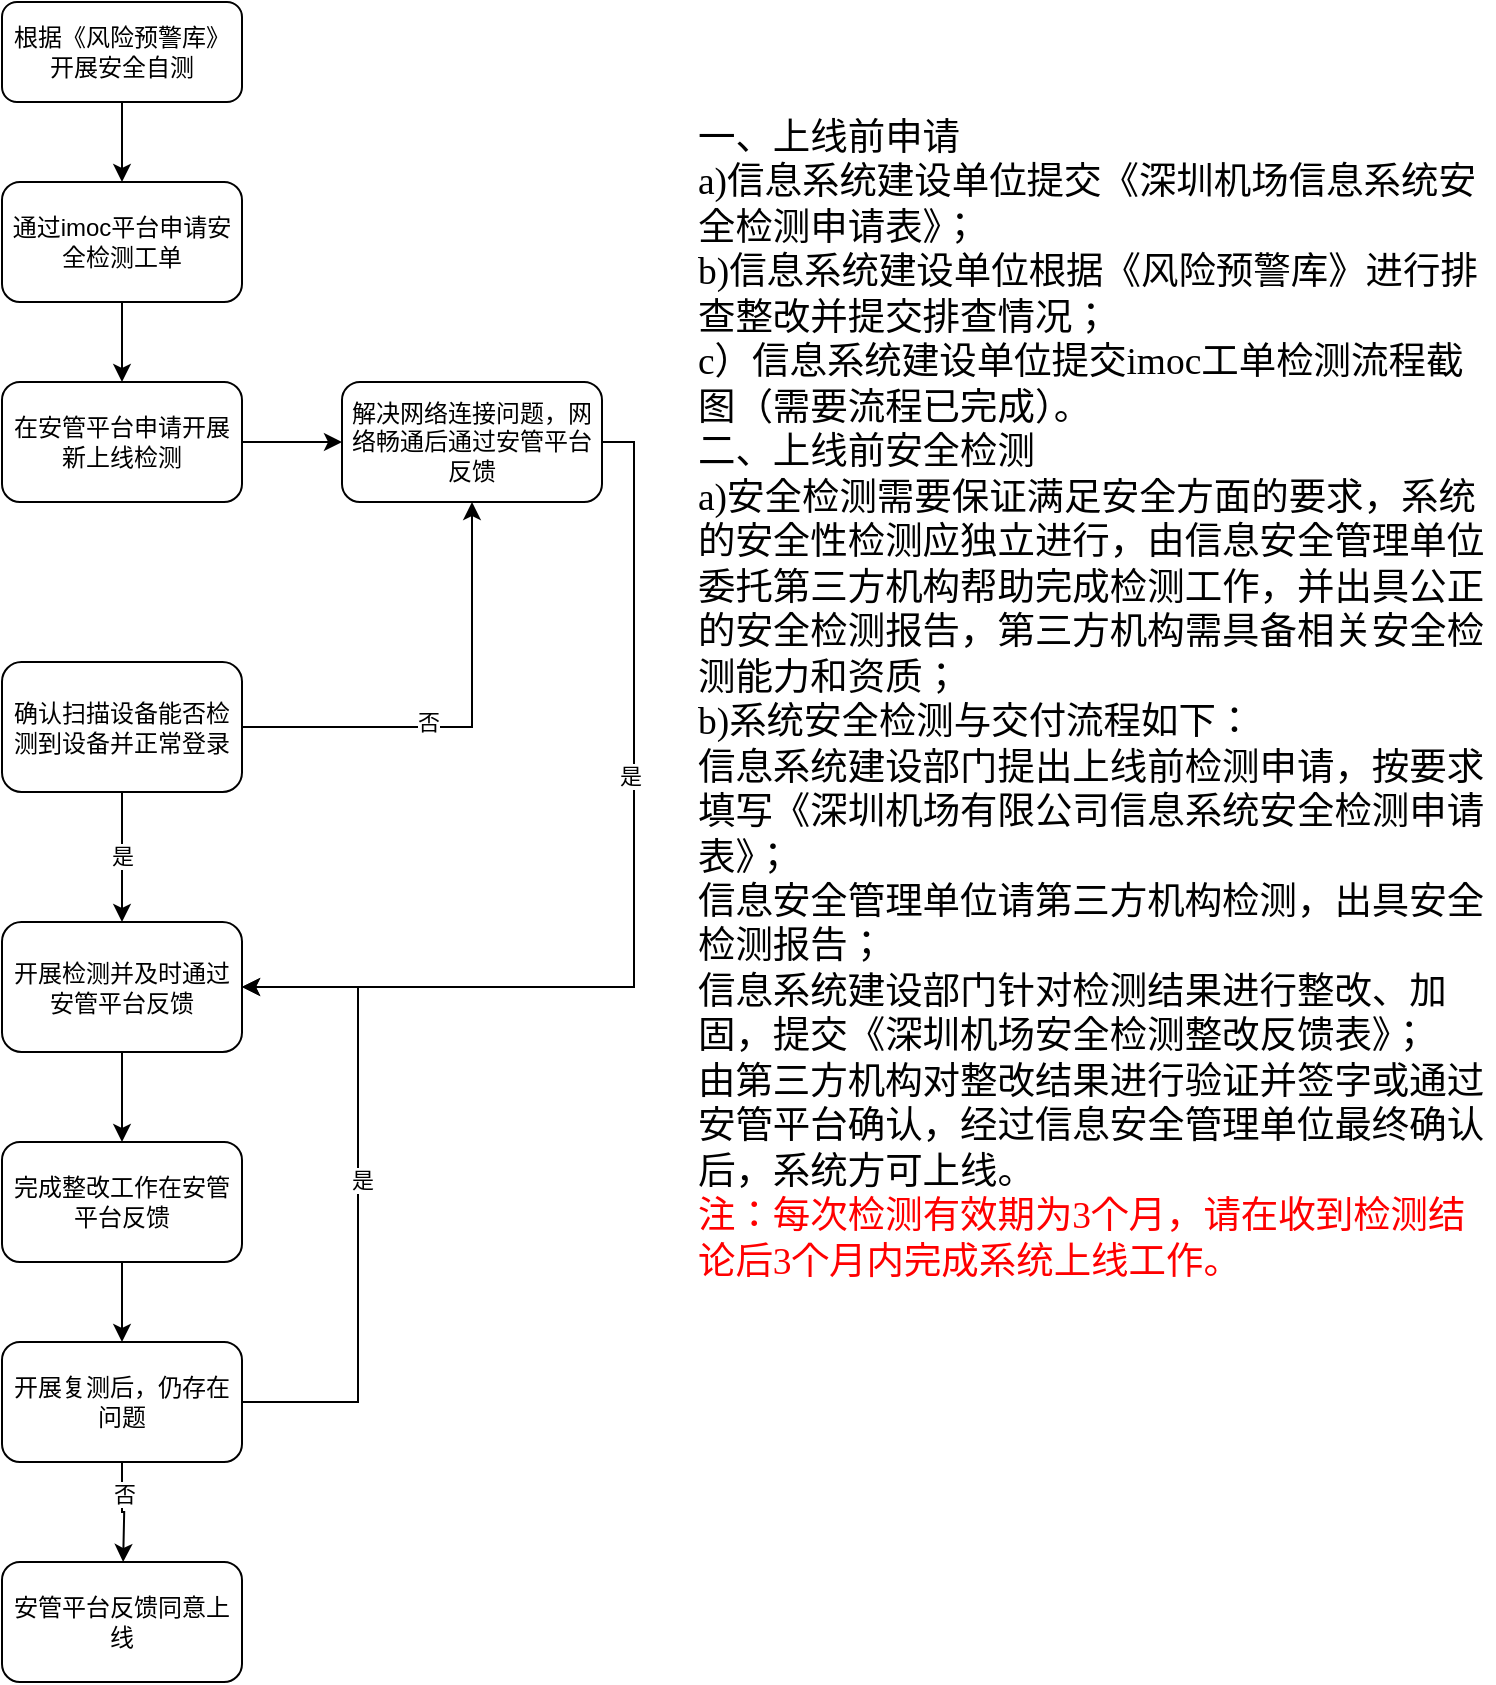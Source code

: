 <mxfile version="21.6.2" type="github">
  <diagram name="第 1 页" id="lY8wpgqnboHLVe7F2saa">
    <mxGraphModel dx="917" dy="818" grid="1" gridSize="10" guides="1" tooltips="1" connect="1" arrows="1" fold="1" page="1" pageScale="1" pageWidth="827" pageHeight="1169" math="0" shadow="0">
      <root>
        <mxCell id="0" />
        <mxCell id="1" parent="0" />
        <mxCell id="2uy3ZL5YQLTbzR_C2kkT-28" style="edgeStyle=orthogonalEdgeStyle;rounded=0;orthogonalLoop=1;jettySize=auto;html=1;exitX=0.5;exitY=1;exitDx=0;exitDy=0;" edge="1" parent="1" source="2uy3ZL5YQLTbzR_C2kkT-2" target="2uy3ZL5YQLTbzR_C2kkT-29">
          <mxGeometry relative="1" as="geometry">
            <mxPoint x="114.571" y="270" as="targetPoint" />
          </mxGeometry>
        </mxCell>
        <mxCell id="2uy3ZL5YQLTbzR_C2kkT-2" value="根据《风险预警库》开展安全自测" style="rounded=1;whiteSpace=wrap;html=1;fontSize=12;glass=0;strokeWidth=1;shadow=0;" vertex="1" parent="1">
          <mxGeometry x="54" y="180" width="120" height="50" as="geometry" />
        </mxCell>
        <mxCell id="2uy3ZL5YQLTbzR_C2kkT-15" style="edgeStyle=orthogonalEdgeStyle;rounded=0;orthogonalLoop=1;jettySize=auto;html=1;exitX=1;exitY=0.5;exitDx=0;exitDy=0;entryX=1;entryY=0.5;entryDx=0;entryDy=0;" edge="1" parent="1" source="2uy3ZL5YQLTbzR_C2kkT-5" target="2uy3ZL5YQLTbzR_C2kkT-16">
          <mxGeometry relative="1" as="geometry">
            <mxPoint x="450" y="610" as="targetPoint" />
            <Array as="points">
              <mxPoint x="370" y="400" />
              <mxPoint x="370" y="673" />
            </Array>
          </mxGeometry>
        </mxCell>
        <mxCell id="2uy3ZL5YQLTbzR_C2kkT-17" value="是" style="edgeLabel;html=1;align=center;verticalAlign=middle;resizable=0;points=[];" vertex="1" connectable="0" parent="2uy3ZL5YQLTbzR_C2kkT-15">
          <mxGeometry x="-0.247" y="-2" relative="1" as="geometry">
            <mxPoint as="offset" />
          </mxGeometry>
        </mxCell>
        <mxCell id="2uy3ZL5YQLTbzR_C2kkT-5" value="解决网络连接问题，网络畅通后通过安管平台反馈" style="rounded=1;whiteSpace=wrap;html=1;fontSize=12;glass=0;strokeWidth=1;shadow=0;" vertex="1" parent="1">
          <mxGeometry x="224" y="370" width="130" height="60" as="geometry" />
        </mxCell>
        <mxCell id="2uy3ZL5YQLTbzR_C2kkT-22" style="edgeStyle=orthogonalEdgeStyle;rounded=0;orthogonalLoop=1;jettySize=auto;html=1;exitX=0;exitY=0.5;exitDx=0;exitDy=0;strokeColor=none;shape=link;" edge="1" parent="1">
          <mxGeometry relative="1" as="geometry">
            <mxPoint x="192" y="400" as="targetPoint" />
            <mxPoint x="229" y="542.5" as="sourcePoint" />
          </mxGeometry>
        </mxCell>
        <mxCell id="2uy3ZL5YQLTbzR_C2kkT-27" style="edgeStyle=orthogonalEdgeStyle;rounded=0;orthogonalLoop=1;jettySize=auto;html=1;exitX=1;exitY=0.5;exitDx=0;exitDy=0;entryX=0;entryY=0.5;entryDx=0;entryDy=0;" edge="1" parent="1" source="2uy3ZL5YQLTbzR_C2kkT-11" target="2uy3ZL5YQLTbzR_C2kkT-5">
          <mxGeometry relative="1" as="geometry" />
        </mxCell>
        <mxCell id="2uy3ZL5YQLTbzR_C2kkT-11" value="在安管平台申请开展新上线检测" style="rounded=1;whiteSpace=wrap;html=1;" vertex="1" parent="1">
          <mxGeometry x="54" y="370" width="120" height="60" as="geometry" />
        </mxCell>
        <mxCell id="2uy3ZL5YQLTbzR_C2kkT-41" style="edgeStyle=orthogonalEdgeStyle;rounded=0;orthogonalLoop=1;jettySize=auto;html=1;exitX=0.5;exitY=1;exitDx=0;exitDy=0;" edge="1" parent="1" source="2uy3ZL5YQLTbzR_C2kkT-16" target="2uy3ZL5YQLTbzR_C2kkT-42">
          <mxGeometry relative="1" as="geometry">
            <mxPoint x="114.571" y="750" as="targetPoint" />
          </mxGeometry>
        </mxCell>
        <mxCell id="2uy3ZL5YQLTbzR_C2kkT-16" value="开展检测并及时通过安管平台反馈" style="rounded=1;whiteSpace=wrap;html=1;fontSize=12;glass=0;strokeWidth=1;shadow=0;" vertex="1" parent="1">
          <mxGeometry x="54" y="640" width="120" height="65" as="geometry" />
        </mxCell>
        <mxCell id="2uy3ZL5YQLTbzR_C2kkT-30" style="edgeStyle=orthogonalEdgeStyle;rounded=0;orthogonalLoop=1;jettySize=auto;html=1;exitX=0.5;exitY=1;exitDx=0;exitDy=0;entryX=0.5;entryY=0;entryDx=0;entryDy=0;" edge="1" parent="1" source="2uy3ZL5YQLTbzR_C2kkT-29" target="2uy3ZL5YQLTbzR_C2kkT-11">
          <mxGeometry relative="1" as="geometry" />
        </mxCell>
        <mxCell id="2uy3ZL5YQLTbzR_C2kkT-29" value="通过imoc平台申请安全检测工单" style="rounded=1;whiteSpace=wrap;html=1;" vertex="1" parent="1">
          <mxGeometry x="54" y="270" width="120" height="60" as="geometry" />
        </mxCell>
        <mxCell id="2uy3ZL5YQLTbzR_C2kkT-37" style="edgeStyle=orthogonalEdgeStyle;rounded=0;orthogonalLoop=1;jettySize=auto;html=1;exitX=1;exitY=0.5;exitDx=0;exitDy=0;entryX=0.5;entryY=1;entryDx=0;entryDy=0;" edge="1" parent="1" source="2uy3ZL5YQLTbzR_C2kkT-33" target="2uy3ZL5YQLTbzR_C2kkT-5">
          <mxGeometry relative="1" as="geometry" />
        </mxCell>
        <mxCell id="2uy3ZL5YQLTbzR_C2kkT-38" value="否" style="edgeLabel;html=1;align=center;verticalAlign=middle;resizable=0;points=[];" vertex="1" connectable="0" parent="2uy3ZL5YQLTbzR_C2kkT-37">
          <mxGeometry x="-0.187" y="3" relative="1" as="geometry">
            <mxPoint as="offset" />
          </mxGeometry>
        </mxCell>
        <mxCell id="2uy3ZL5YQLTbzR_C2kkT-39" style="edgeStyle=orthogonalEdgeStyle;rounded=0;orthogonalLoop=1;jettySize=auto;html=1;exitX=0.5;exitY=1;exitDx=0;exitDy=0;entryX=0.5;entryY=0;entryDx=0;entryDy=0;" edge="1" parent="1" source="2uy3ZL5YQLTbzR_C2kkT-33" target="2uy3ZL5YQLTbzR_C2kkT-16">
          <mxGeometry relative="1" as="geometry" />
        </mxCell>
        <mxCell id="2uy3ZL5YQLTbzR_C2kkT-40" value="是" style="edgeLabel;html=1;align=center;verticalAlign=middle;resizable=0;points=[];" vertex="1" connectable="0" parent="2uy3ZL5YQLTbzR_C2kkT-39">
          <mxGeometry x="-0.056" relative="1" as="geometry">
            <mxPoint y="1" as="offset" />
          </mxGeometry>
        </mxCell>
        <mxCell id="2uy3ZL5YQLTbzR_C2kkT-33" value="确认扫描设备能否检测到设备并正常登录" style="rounded=1;whiteSpace=wrap;html=1;fontSize=12;glass=0;strokeWidth=1;shadow=0;" vertex="1" parent="1">
          <mxGeometry x="54" y="510" width="120" height="65" as="geometry" />
        </mxCell>
        <mxCell id="2uy3ZL5YQLTbzR_C2kkT-43" style="edgeStyle=orthogonalEdgeStyle;rounded=0;orthogonalLoop=1;jettySize=auto;html=1;exitX=0.5;exitY=1;exitDx=0;exitDy=0;" edge="1" parent="1" source="2uy3ZL5YQLTbzR_C2kkT-42" target="2uy3ZL5YQLTbzR_C2kkT-44">
          <mxGeometry relative="1" as="geometry">
            <mxPoint x="114.571" y="840.0" as="targetPoint" />
          </mxGeometry>
        </mxCell>
        <mxCell id="2uy3ZL5YQLTbzR_C2kkT-42" value="完成整改工作在安管平台反馈" style="rounded=1;whiteSpace=wrap;html=1;" vertex="1" parent="1">
          <mxGeometry x="54" y="750" width="120" height="60" as="geometry" />
        </mxCell>
        <mxCell id="2uy3ZL5YQLTbzR_C2kkT-49" style="edgeStyle=orthogonalEdgeStyle;rounded=0;orthogonalLoop=1;jettySize=auto;html=1;exitX=1;exitY=0.5;exitDx=0;exitDy=0;entryX=1;entryY=0.5;entryDx=0;entryDy=0;" edge="1" parent="1" source="2uy3ZL5YQLTbzR_C2kkT-44" target="2uy3ZL5YQLTbzR_C2kkT-16">
          <mxGeometry relative="1" as="geometry">
            <Array as="points">
              <mxPoint x="232" y="880" />
              <mxPoint x="232" y="673" />
            </Array>
          </mxGeometry>
        </mxCell>
        <mxCell id="2uy3ZL5YQLTbzR_C2kkT-50" value="是" style="edgeLabel;html=1;align=center;verticalAlign=middle;resizable=0;points=[];" vertex="1" connectable="0" parent="2uy3ZL5YQLTbzR_C2kkT-49">
          <mxGeometry x="0.045" y="-2" relative="1" as="geometry">
            <mxPoint as="offset" />
          </mxGeometry>
        </mxCell>
        <mxCell id="2uy3ZL5YQLTbzR_C2kkT-51" style="edgeStyle=orthogonalEdgeStyle;rounded=0;orthogonalLoop=1;jettySize=auto;html=1;exitX=0.5;exitY=1;exitDx=0;exitDy=0;" edge="1" parent="1" source="2uy3ZL5YQLTbzR_C2kkT-44">
          <mxGeometry relative="1" as="geometry">
            <mxPoint x="114.571" y="960.0" as="targetPoint" />
          </mxGeometry>
        </mxCell>
        <mxCell id="2uy3ZL5YQLTbzR_C2kkT-52" value="否" style="edgeLabel;html=1;align=center;verticalAlign=middle;resizable=0;points=[];" vertex="1" connectable="0" parent="2uy3ZL5YQLTbzR_C2kkT-51">
          <mxGeometry x="-0.369" y="1" relative="1" as="geometry">
            <mxPoint as="offset" />
          </mxGeometry>
        </mxCell>
        <mxCell id="2uy3ZL5YQLTbzR_C2kkT-44" value="开展复测后，仍存在问题" style="rounded=1;whiteSpace=wrap;html=1;" vertex="1" parent="1">
          <mxGeometry x="54.001" y="850.0" width="120" height="60" as="geometry" />
        </mxCell>
        <mxCell id="2uy3ZL5YQLTbzR_C2kkT-53" value="安管平台反馈同意上线" style="rounded=1;whiteSpace=wrap;html=1;" vertex="1" parent="1">
          <mxGeometry x="54" y="960" width="120" height="60" as="geometry" />
        </mxCell>
        <mxCell id="2uy3ZL5YQLTbzR_C2kkT-54" value="&lt;div&gt;&lt;span style=&quot;mso-spacerun:&#39;yes&#39;;font-size:14.05pt;font-family:仿宋_GB2312;color:rgb(0,0,0);&quot;&gt;一、上线前申请&lt;br&gt;&lt;/span&gt;&lt;/div&gt;&lt;div&gt;&lt;span style=&quot;mso-spacerun:&#39;yes&#39;;font-size:14.05pt;font-family:仿宋_GB2312;color:rgb(0,0,0);&quot;&gt;a)信息系统建设单位提交《深圳机场信息系统安全检测申请表》；&lt;br&gt;&lt;/span&gt;&lt;/div&gt;&lt;div&gt;&lt;span style=&quot;mso-spacerun:&#39;yes&#39;;font-size:14.05pt;font-family:仿宋_GB2312;color:rgb(0,0,0);&quot;&gt;b)信息系统建设单位根据《风险预警库》进行排查整改并提交排查情况；&lt;br&gt;&lt;/span&gt;&lt;/div&gt;&lt;div&gt;&lt;span style=&quot;mso-spacerun:&#39;yes&#39;;font-size:14.05pt;font-family:仿宋_GB2312;color:rgb(0,0,0);&quot;&gt;c）信息系统建设单位提交imoc工单检测流程截图（需要流程已完成）。&lt;/span&gt;&lt;/div&gt;&lt;div&gt;&lt;span style=&quot;mso-spacerun:&#39;yes&#39;;font-size:14.05pt;font-family:仿宋_GB2312;color:rgb(0,0,0);&quot;&gt;二、上线前安全检测&lt;br&gt;&lt;/span&gt;&lt;/div&gt;&lt;div&gt;&lt;span style=&quot;mso-spacerun:&#39;yes&#39;;font-size:14.05pt;font-family:仿宋_GB2312;color:rgb(0,0,0);&quot;&gt;a)安全检测需要保证满足安全方面的要求，系统的安全性检测应&lt;/span&gt;&lt;span style=&quot;font-family: 仿宋_GB2312; font-size: 14.05pt; background-color: initial;&quot;&gt;独立进行，由信息安全管理单位委托第三方机构帮助完成检测工&lt;/span&gt;&lt;span style=&quot;font-family: 仿宋_GB2312; font-size: 14.05pt; background-color: initial;&quot;&gt;作，并出具公正的安全检测报告，第三方机构需具备相关安全检&lt;/span&gt;&lt;/div&gt;&lt;div&gt;&lt;span style=&quot;mso-spacerun:&#39;yes&#39;;font-size:14.05pt;font-family:仿宋_GB2312;color:rgb(0,0,0);&quot;&gt;测能力和资质；&lt;br&gt;&lt;/span&gt;&lt;/div&gt;&lt;div&gt;&lt;span style=&quot;mso-spacerun:&#39;yes&#39;;font-size:14.05pt;font-family:仿宋_GB2312;color:rgb(0,0,0);&quot;&gt;b)系统安全检测与交付流程如下：&lt;br&gt;&lt;/span&gt;&lt;/div&gt;&lt;div&gt;&lt;span style=&quot;mso-spacerun:&#39;yes&#39;;font-size:14.05pt;font-family:仿宋_GB2312;color:rgb(0,0,0);&quot;&gt;信息系统建设部门提出上线前检测申请，按要求填写《深圳机&lt;/span&gt;&lt;span style=&quot;font-family: 仿宋_GB2312; font-size: 14.05pt; background-color: initial;&quot;&gt;场有限公司信息系统安全检测申请表》；&lt;/span&gt;&lt;/div&gt;&lt;div&gt;&lt;span style=&quot;font-family: 仿宋_GB2312; font-size: 14.05pt; background-color: initial;&quot;&gt;信息安全管理单位请第三方机构检测，出具安全检测报告；&lt;/span&gt;&lt;/div&gt;&lt;div&gt;&lt;span style=&quot;font-family: 仿宋_GB2312; font-size: 14.05pt; background-color: initial;&quot;&gt;信息系统建设部门针对检测结果进行整改、加固，提交《深圳&lt;/span&gt;&lt;span style=&quot;font-family: 仿宋_GB2312; font-size: 14.05pt; background-color: initial;&quot;&gt;机场安全检测整改反馈表》；&lt;/span&gt;&lt;/div&gt;&lt;div&gt;&lt;span style=&quot;font-family: 仿宋_GB2312; font-size: 14.05pt; background-color: initial;&quot;&gt;由第三方机构对整改结果进行验证并签字或通过安管平台确认，&lt;/span&gt;&lt;span style=&quot;background-color: initial; font-size: 14.05pt; font-family: 仿宋_GB2312;&quot;&gt;经过信息安全管理单位最终确认后，系统方可上线。&lt;/span&gt;&lt;/div&gt;&lt;div&gt;&lt;span style=&quot;background-color: initial; font-size: 14.05pt; font-family: 仿宋_GB2312; color: rgb(255, 0, 0);&quot;&gt;注：每次检测&lt;/span&gt;&lt;span style=&quot;color: rgb(255, 0, 0); font-family: 仿宋_GB2312; font-size: 14.05pt; background-color: initial;&quot;&gt;有效期为3个月，请在收到检测结论后3个月内完成系统上线工作。&lt;/span&gt;&lt;/div&gt;" style="text;whiteSpace=wrap;html=1;" vertex="1" parent="1">
          <mxGeometry x="400" y="230" width="400" height="540" as="geometry" />
        </mxCell>
      </root>
    </mxGraphModel>
  </diagram>
</mxfile>
